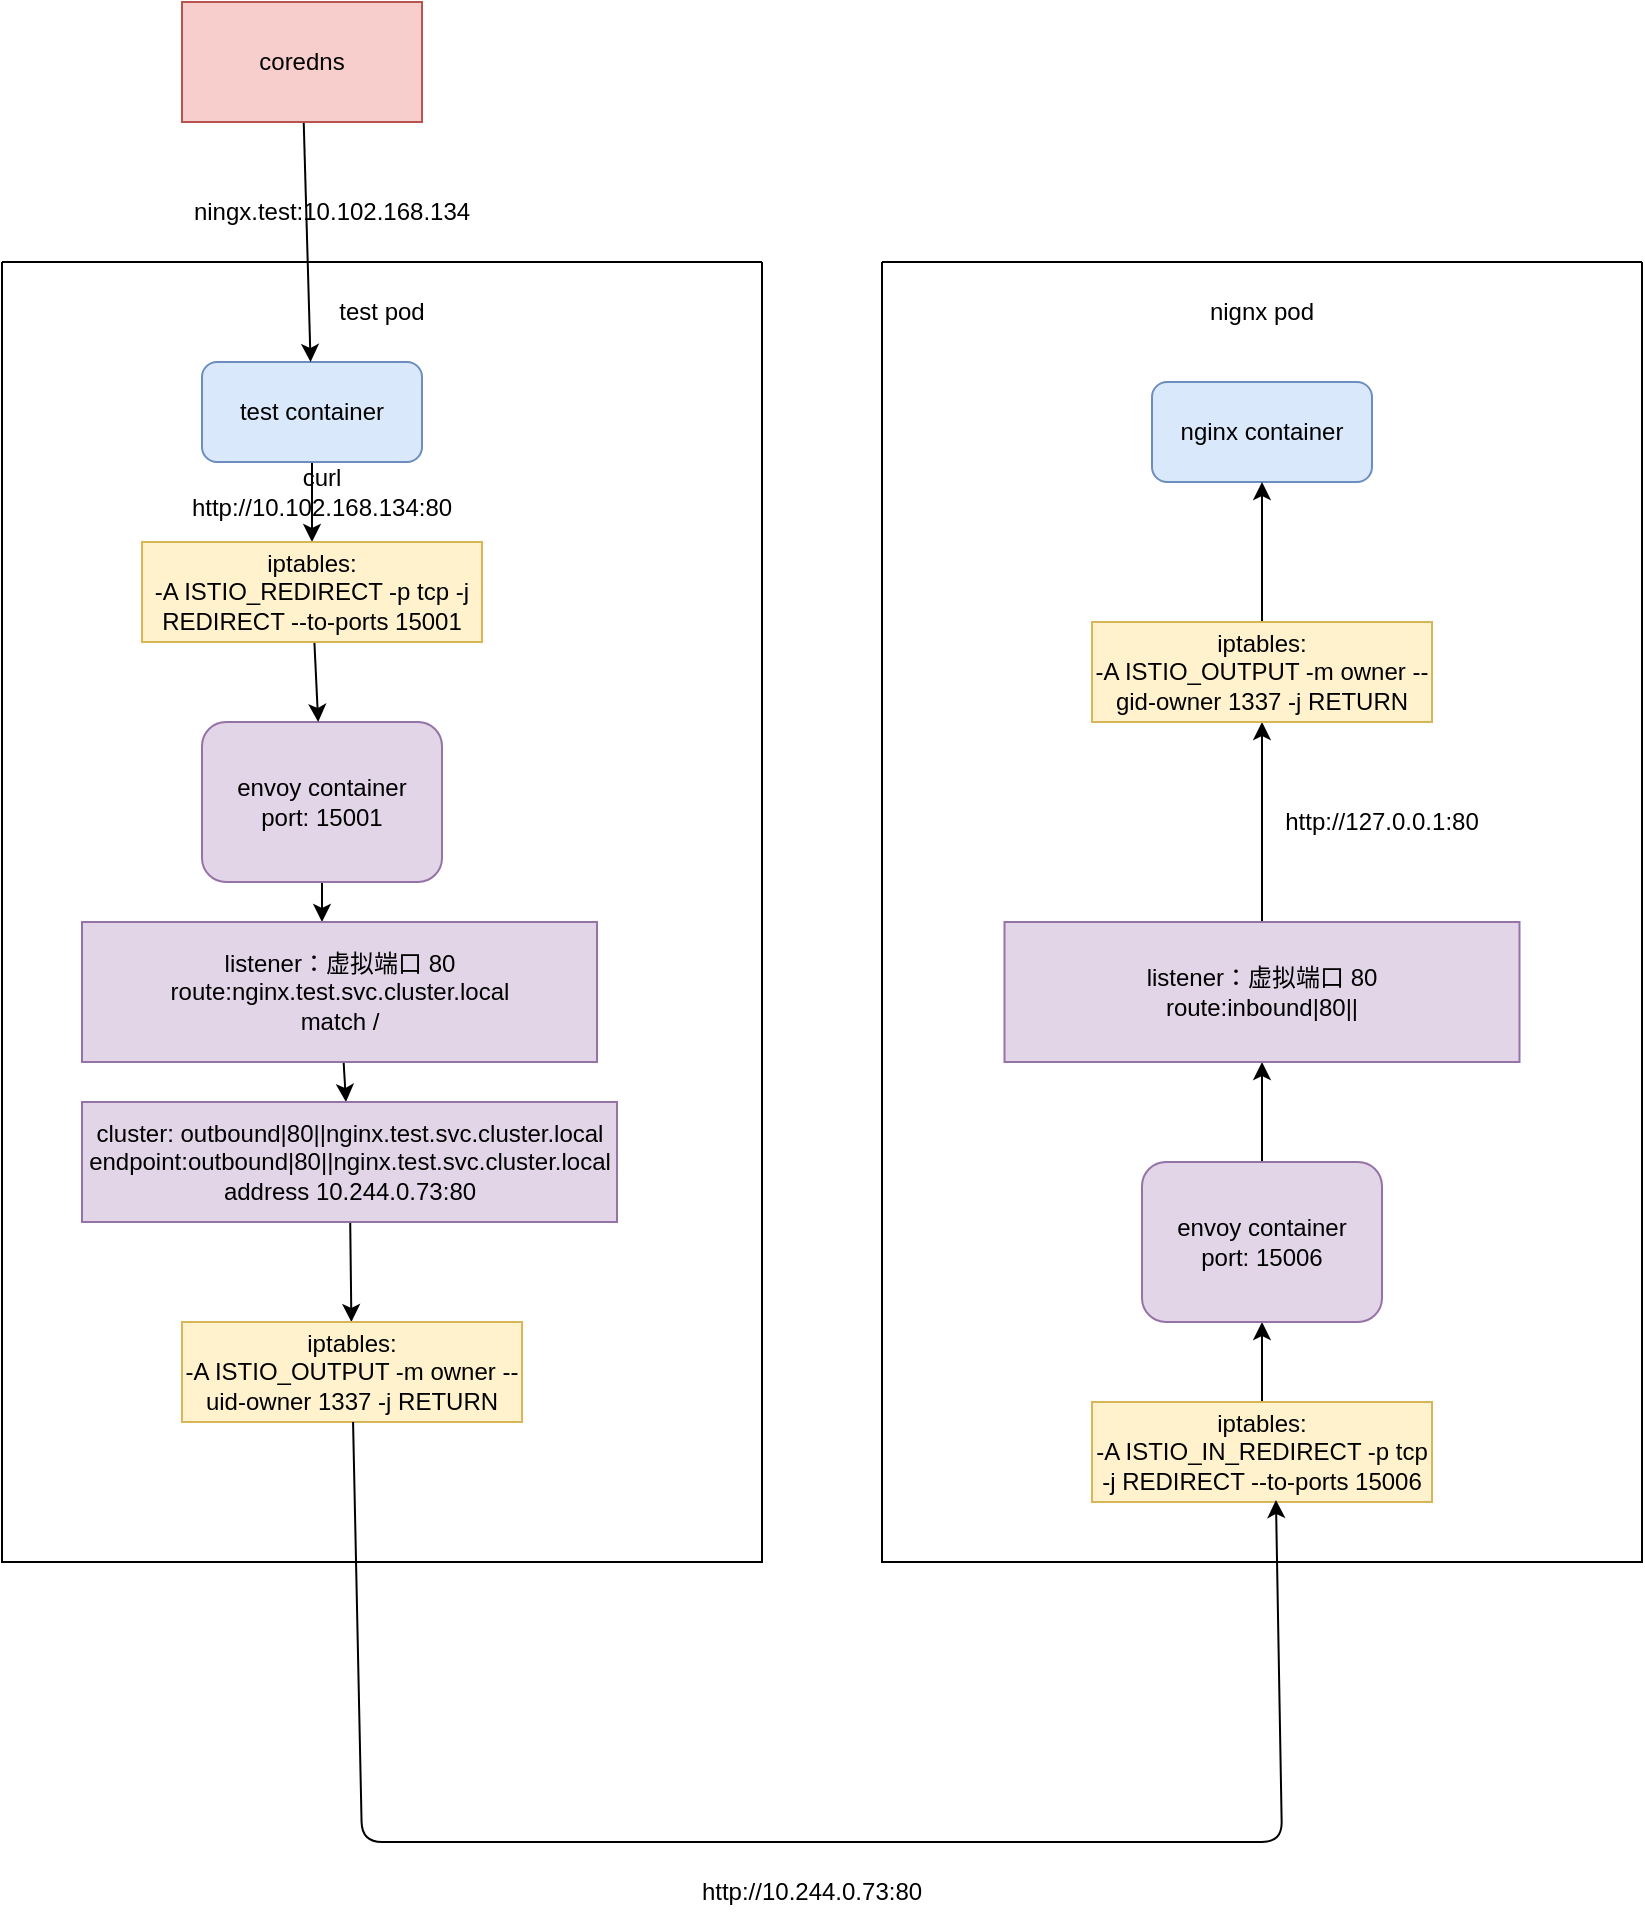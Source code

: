 <mxfile>
    <diagram id="h4eQzVkk5xeuYFa6efy8" name="Page-1">
        <mxGraphModel dx="2533" dy="883" grid="1" gridSize="10" guides="1" tooltips="1" connect="1" arrows="1" fold="1" page="1" pageScale="1" pageWidth="850" pageHeight="1100" background="#ffffff" math="0" shadow="0">
            <root>
                <mxCell id="0"/>
                <mxCell id="1" parent="0"/>
                <mxCell id="3" value="" style="swimlane;startSize=0;" vertex="1" parent="1">
                    <mxGeometry x="-40" y="160" width="380" height="650" as="geometry"/>
                </mxCell>
                <mxCell id="4" value="test pod" style="text;html=1;strokeColor=none;fillColor=none;align=center;verticalAlign=middle;whiteSpace=wrap;rounded=0;" vertex="1" parent="3">
                    <mxGeometry x="160" y="10" width="60" height="30" as="geometry"/>
                </mxCell>
                <mxCell id="20" value="" style="edgeStyle=none;html=1;" edge="1" parent="3" source="5">
                    <mxGeometry relative="1" as="geometry">
                        <mxPoint x="155" y="140" as="targetPoint"/>
                    </mxGeometry>
                </mxCell>
                <mxCell id="5" value="test container" style="rounded=1;whiteSpace=wrap;html=1;fillColor=#dae8fc;strokeColor=#6c8ebf;" vertex="1" parent="3">
                    <mxGeometry x="100" y="50" width="110" height="50" as="geometry"/>
                </mxCell>
                <mxCell id="23" value="" style="edgeStyle=none;html=1;" edge="1" parent="3" source="17">
                    <mxGeometry relative="1" as="geometry">
                        <mxPoint x="160" y="330" as="targetPoint"/>
                    </mxGeometry>
                </mxCell>
                <mxCell id="17" value="envoy container&lt;br&gt;port: 15001" style="rounded=1;whiteSpace=wrap;html=1;fillColor=#e1d5e7;strokeColor=#9673a6;" vertex="1" parent="3">
                    <mxGeometry x="100" y="230" width="120" height="80" as="geometry"/>
                </mxCell>
                <mxCell id="19" value="" style="edgeStyle=none;html=1;" edge="1" parent="3" target="17">
                    <mxGeometry relative="1" as="geometry">
                        <mxPoint x="156.19" y="190" as="sourcePoint"/>
                    </mxGeometry>
                </mxCell>
                <mxCell id="18" value="iptables:&lt;br&gt;-A ISTIO_REDIRECT -p tcp -j REDIRECT --to-ports 15001" style="rounded=0;whiteSpace=wrap;html=1;fillColor=#fff2cc;strokeColor=#d6b656;" vertex="1" parent="3">
                    <mxGeometry x="70" y="140" width="170" height="50" as="geometry"/>
                </mxCell>
                <mxCell id="21" value="curl http://10.102.168.134:80" style="text;html=1;strokeColor=none;fillColor=none;align=center;verticalAlign=middle;whiteSpace=wrap;rounded=0;" vertex="1" parent="3">
                    <mxGeometry x="160" y="110" height="10" as="geometry"/>
                </mxCell>
                <mxCell id="27" value="" style="edgeStyle=none;html=1;" edge="1" parent="3" source="22" target="25">
                    <mxGeometry relative="1" as="geometry"/>
                </mxCell>
                <mxCell id="22" value="listener：虚拟端口 80&lt;br&gt;route:nginx.test.svc.cluster.local&lt;br&gt;match /" style="rounded=0;whiteSpace=wrap;html=1;fillColor=#e1d5e7;strokeColor=#9673a6;" vertex="1" parent="3">
                    <mxGeometry x="40" y="330" width="257.5" height="70" as="geometry"/>
                </mxCell>
                <mxCell id="29" value="" style="edgeStyle=none;html=1;" edge="1" parent="3" source="25" target="28">
                    <mxGeometry relative="1" as="geometry"/>
                </mxCell>
                <mxCell id="25" value="cluster:&amp;nbsp;outbound|80||nginx.test.svc.cluster.local&lt;br&gt;endpoint:outbound|80||nginx.test.svc.cluster.local&lt;br&gt;address&amp;nbsp;10.244.0.73:80" style="rounded=0;whiteSpace=wrap;html=1;fillColor=#e1d5e7;strokeColor=#9673a6;" vertex="1" parent="3">
                    <mxGeometry x="40" y="420" width="267.5" height="60" as="geometry"/>
                </mxCell>
                <mxCell id="28" value="iptables:&lt;br&gt;-A ISTIO_OUTPUT -m owner --uid-owner 1337 -j RETURN" style="rounded=0;whiteSpace=wrap;html=1;fillColor=#fff2cc;strokeColor=#d6b656;" vertex="1" parent="3">
                    <mxGeometry x="90" y="530" width="170" height="50" as="geometry"/>
                </mxCell>
                <mxCell id="14" style="edgeStyle=none;html=1;" edge="1" parent="1" source="7" target="5">
                    <mxGeometry relative="1" as="geometry"/>
                </mxCell>
                <mxCell id="7" value="coredns" style="rounded=0;whiteSpace=wrap;html=1;fillColor=#f8cecc;strokeColor=#b85450;" vertex="1" parent="1">
                    <mxGeometry x="50" y="30" width="120" height="60" as="geometry"/>
                </mxCell>
                <mxCell id="15" value="ningx.test:10.102.168.134" style="text;html=1;strokeColor=none;fillColor=none;align=center;verticalAlign=middle;whiteSpace=wrap;rounded=0;" vertex="1" parent="1">
                    <mxGeometry x="95" y="120" width="60" height="30" as="geometry"/>
                </mxCell>
                <mxCell id="30" value="" style="swimlane;startSize=0;" vertex="1" parent="1">
                    <mxGeometry x="400" y="160" width="380" height="650" as="geometry"/>
                </mxCell>
                <mxCell id="31" value="nignx pod" style="text;html=1;strokeColor=none;fillColor=none;align=center;verticalAlign=middle;whiteSpace=wrap;rounded=0;" vertex="1" parent="30">
                    <mxGeometry x="160" y="10" width="60" height="30" as="geometry"/>
                </mxCell>
                <mxCell id="52" value="" style="edgeStyle=none;html=1;" edge="1" parent="30" source="50" target="51">
                    <mxGeometry relative="1" as="geometry"/>
                </mxCell>
                <mxCell id="50" value="iptables:&lt;br&gt;-A ISTIO_IN_REDIRECT -p tcp -j REDIRECT --to-ports 15006" style="rounded=0;whiteSpace=wrap;html=1;fillColor=#fff2cc;strokeColor=#d6b656;" vertex="1" parent="30">
                    <mxGeometry x="105" y="570" width="170" height="50" as="geometry"/>
                </mxCell>
                <mxCell id="55" value="" style="edgeStyle=none;html=1;" edge="1" parent="30" source="51" target="54">
                    <mxGeometry relative="1" as="geometry"/>
                </mxCell>
                <mxCell id="51" value="envoy container&lt;br&gt;port: 15006" style="rounded=1;whiteSpace=wrap;html=1;fillColor=#e1d5e7;strokeColor=#9673a6;" vertex="1" parent="30">
                    <mxGeometry x="130" y="450" width="120" height="80" as="geometry"/>
                </mxCell>
                <mxCell id="59" style="edgeStyle=none;html=1;entryX=0.5;entryY=1;entryDx=0;entryDy=0;" edge="1" parent="30" source="54" target="58">
                    <mxGeometry relative="1" as="geometry"/>
                </mxCell>
                <mxCell id="54" value="listener：虚拟端口 80&lt;br&gt;route:inbound|80||" style="rounded=0;whiteSpace=wrap;html=1;fillColor=#e1d5e7;strokeColor=#9673a6;" vertex="1" parent="30">
                    <mxGeometry x="61.25" y="330" width="257.5" height="70" as="geometry"/>
                </mxCell>
                <mxCell id="57" value="nginx container" style="rounded=1;whiteSpace=wrap;html=1;fillColor=#dae8fc;strokeColor=#6c8ebf;" vertex="1" parent="30">
                    <mxGeometry x="135" y="60" width="110" height="50" as="geometry"/>
                </mxCell>
                <mxCell id="61" style="edgeStyle=none;html=1;entryX=0.5;entryY=1;entryDx=0;entryDy=0;" edge="1" parent="30" source="58" target="57">
                    <mxGeometry relative="1" as="geometry"/>
                </mxCell>
                <mxCell id="58" value="iptables:&lt;br&gt;-A ISTIO_OUTPUT -m owner --gid-owner 1337 -j RETURN" style="rounded=0;whiteSpace=wrap;html=1;fillColor=#fff2cc;strokeColor=#d6b656;" vertex="1" parent="30">
                    <mxGeometry x="105" y="180" width="170" height="50" as="geometry"/>
                </mxCell>
                <mxCell id="60" value="http://127.0.0.1:80" style="text;html=1;strokeColor=none;fillColor=none;align=center;verticalAlign=middle;whiteSpace=wrap;rounded=0;" vertex="1" parent="30">
                    <mxGeometry x="200" y="270" width="100" height="20" as="geometry"/>
                </mxCell>
                <mxCell id="48" style="edgeStyle=none;html=1;entryX=0.541;entryY=0.98;entryDx=0;entryDy=0;entryPerimeter=0;" edge="1" parent="1" source="28" target="50">
                    <mxGeometry relative="1" as="geometry">
                        <Array as="points">
                            <mxPoint x="140" y="950"/>
                            <mxPoint x="600" y="950"/>
                        </Array>
                    </mxGeometry>
                </mxCell>
                <mxCell id="49" value="http://10.244.0.73:80" style="text;html=1;strokeColor=none;fillColor=none;align=center;verticalAlign=middle;whiteSpace=wrap;rounded=0;" vertex="1" parent="1">
                    <mxGeometry x="200" y="960" width="330" height="30" as="geometry"/>
                </mxCell>
            </root>
        </mxGraphModel>
    </diagram>
</mxfile>